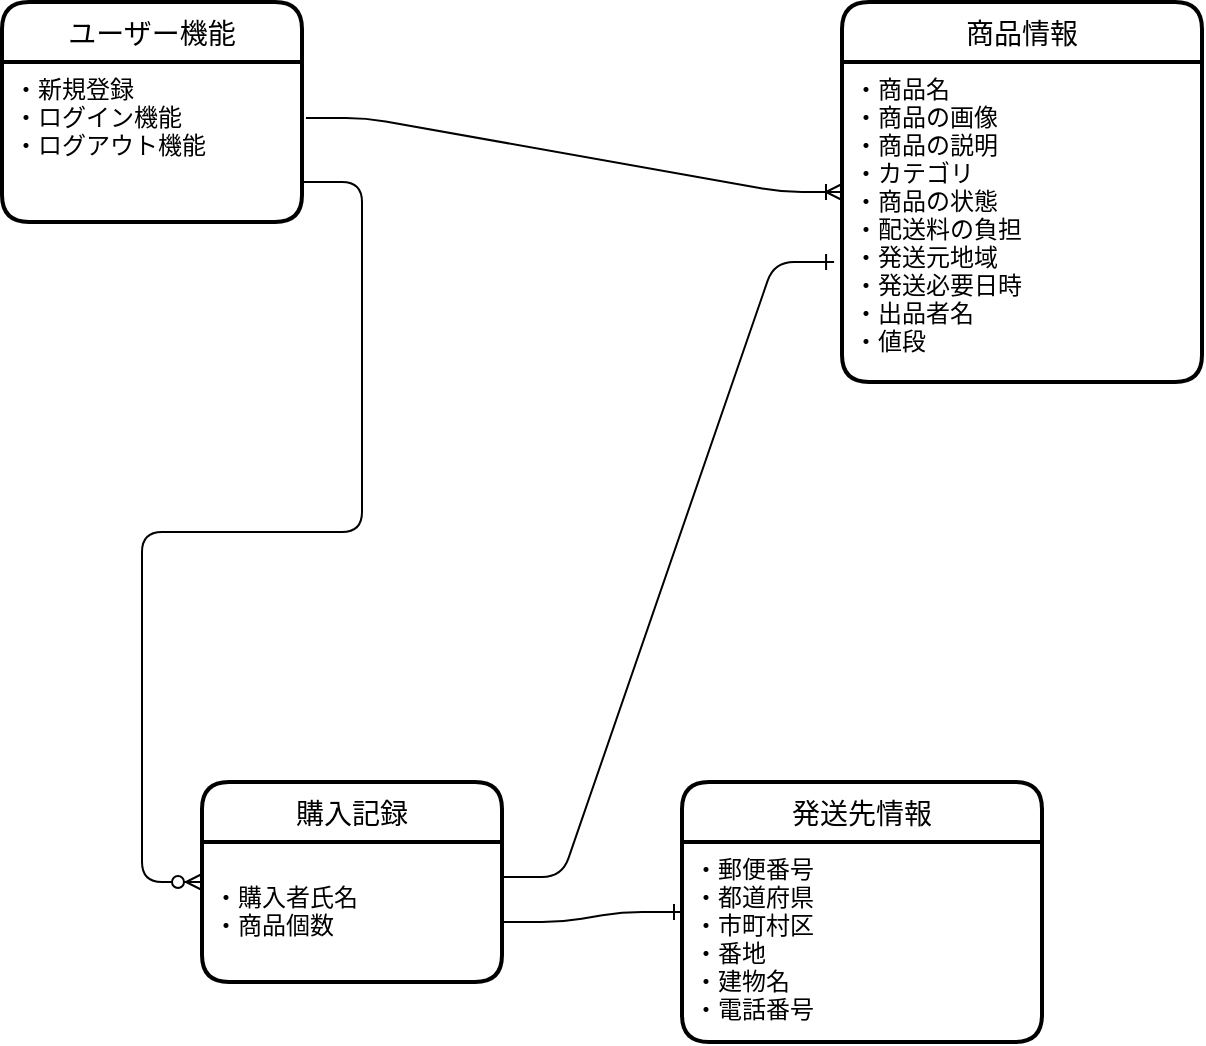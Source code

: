 <mxfile>
    <diagram id="GT74XvIor73hTLlxTAu6" name="ページ1">
        <mxGraphModel dx="728" dy="680" grid="1" gridSize="10" guides="1" tooltips="1" connect="1" arrows="1" fold="1" page="1" pageScale="1" pageWidth="827" pageHeight="1169" math="0" shadow="0">
            <root>
                <mxCell id="0"/>
                <mxCell id="1" parent="0"/>
                <mxCell id="42" value="ユーザー機能" style="swimlane;childLayout=stackLayout;horizontal=1;startSize=30;horizontalStack=0;rounded=1;fontSize=14;fontStyle=0;strokeWidth=2;resizeParent=0;resizeLast=1;shadow=0;dashed=0;align=center;" vertex="1" parent="1">
                    <mxGeometry x="80" y="40" width="150" height="110" as="geometry"/>
                </mxCell>
                <mxCell id="43" value="・新規登録&#10;・ログイン機能&#10;・ログアウト機能" style="align=left;strokeColor=none;fillColor=none;spacingLeft=4;fontSize=12;verticalAlign=top;resizable=0;rotatable=0;part=1;" vertex="1" parent="42">
                    <mxGeometry y="30" width="150" height="80" as="geometry"/>
                </mxCell>
                <mxCell id="44" value="商品情報" style="swimlane;childLayout=stackLayout;horizontal=1;startSize=30;horizontalStack=0;rounded=1;fontSize=14;fontStyle=0;strokeWidth=2;resizeParent=0;resizeLast=1;shadow=0;dashed=0;align=center;" vertex="1" parent="1">
                    <mxGeometry x="500" y="40" width="180" height="190" as="geometry"/>
                </mxCell>
                <mxCell id="45" value="・商品名&#10;・商品の画像&#10;・商品の説明&#10;・カテゴリ&#10;・商品の状態&#10;・配送料の負担&#10;・発送元地域&#10;・発送必要日時&#10;・出品者名&#10;・値段" style="align=left;strokeColor=none;fillColor=none;spacingLeft=4;fontSize=12;verticalAlign=top;resizable=0;rotatable=0;part=1;" vertex="1" parent="44">
                    <mxGeometry y="30" width="180" height="160" as="geometry"/>
                </mxCell>
                <mxCell id="47" value="購入記録" style="swimlane;childLayout=stackLayout;horizontal=1;startSize=30;horizontalStack=0;rounded=1;fontSize=14;fontStyle=0;strokeWidth=2;resizeParent=0;resizeLast=1;shadow=0;dashed=0;align=center;" vertex="1" parent="1">
                    <mxGeometry x="180" y="430" width="150" height="100" as="geometry"/>
                </mxCell>
                <mxCell id="48" value="&#10;・購入者氏名&#10;・商品個数" style="align=left;strokeColor=none;fillColor=none;spacingLeft=4;fontSize=12;verticalAlign=top;resizable=0;rotatable=0;part=1;" vertex="1" parent="47">
                    <mxGeometry y="30" width="150" height="70" as="geometry"/>
                </mxCell>
                <mxCell id="49" value="発送先情報" style="swimlane;childLayout=stackLayout;horizontal=1;startSize=30;horizontalStack=0;rounded=1;fontSize=14;fontStyle=0;strokeWidth=2;resizeParent=0;resizeLast=1;shadow=0;dashed=0;align=center;" vertex="1" parent="1">
                    <mxGeometry x="420" y="430" width="180" height="130" as="geometry"/>
                </mxCell>
                <mxCell id="50" value="・郵便番号&#10;・都道府県&#10;・市町村区&#10;・番地&#10;・建物名&#10;・電話番号" style="align=left;strokeColor=none;fillColor=none;spacingLeft=4;fontSize=12;verticalAlign=top;resizable=0;rotatable=0;part=1;" vertex="1" parent="49">
                    <mxGeometry y="30" width="180" height="100" as="geometry"/>
                </mxCell>
                <mxCell id="59" value="" style="edgeStyle=entityRelationEdgeStyle;fontSize=12;html=1;endArrow=ERoneToMany;entryX=0;entryY=0.5;entryDx=0;entryDy=0;exitX=1.013;exitY=0.35;exitDx=0;exitDy=0;exitPerimeter=0;" edge="1" parent="1" source="43" target="44">
                    <mxGeometry width="100" height="100" relative="1" as="geometry">
                        <mxPoint x="320" y="330" as="sourcePoint"/>
                        <mxPoint x="420" y="230" as="targetPoint"/>
                    </mxGeometry>
                </mxCell>
                <mxCell id="66" value="" style="edgeStyle=entityRelationEdgeStyle;fontSize=12;html=1;endArrow=ERzeroToMany;endFill=1;strokeWidth=1;targetPerimeterSpacing=17;exitX=1;exitY=0.75;exitDx=0;exitDy=0;" edge="1" parent="1" source="43">
                    <mxGeometry width="100" height="100" relative="1" as="geometry">
                        <mxPoint x="160" y="170" as="sourcePoint"/>
                        <mxPoint x="180" y="480" as="targetPoint"/>
                    </mxGeometry>
                </mxCell>
                <mxCell id="67" value="" style="edgeStyle=entityRelationEdgeStyle;fontSize=12;html=1;endArrow=ERone;endFill=1;targetPerimeterSpacing=17;strokeWidth=1;entryX=0;entryY=0.5;entryDx=0;entryDy=0;" edge="1" parent="1" target="49">
                    <mxGeometry width="100" height="100" relative="1" as="geometry">
                        <mxPoint x="330" y="500" as="sourcePoint"/>
                        <mxPoint x="430" y="400" as="targetPoint"/>
                    </mxGeometry>
                </mxCell>
                <mxCell id="71" value="" style="edgeStyle=entityRelationEdgeStyle;fontSize=12;html=1;endArrow=ERone;endFill=1;targetPerimeterSpacing=17;strokeWidth=1;exitX=1;exitY=0.25;exitDx=0;exitDy=0;entryX=-0.022;entryY=0.625;entryDx=0;entryDy=0;entryPerimeter=0;" edge="1" parent="1" source="48" target="45">
                    <mxGeometry width="100" height="100" relative="1" as="geometry">
                        <mxPoint x="320" y="330" as="sourcePoint"/>
                        <mxPoint x="420" y="230" as="targetPoint"/>
                    </mxGeometry>
                </mxCell>
            </root>
        </mxGraphModel>
    </diagram>
</mxfile>
